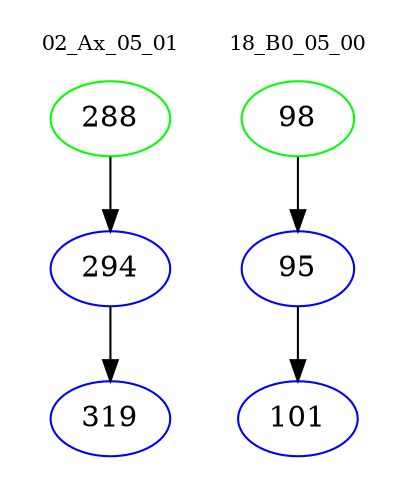digraph{
subgraph cluster_0 {
color = white
label = "02_Ax_05_01";
fontsize=10;
T0_288 [label="288", color="green"]
T0_288 -> T0_294 [color="black"]
T0_294 [label="294", color="blue"]
T0_294 -> T0_319 [color="black"]
T0_319 [label="319", color="blue"]
}
subgraph cluster_1 {
color = white
label = "18_B0_05_00";
fontsize=10;
T1_98 [label="98", color="green"]
T1_98 -> T1_95 [color="black"]
T1_95 [label="95", color="blue"]
T1_95 -> T1_101 [color="black"]
T1_101 [label="101", color="blue"]
}
}
